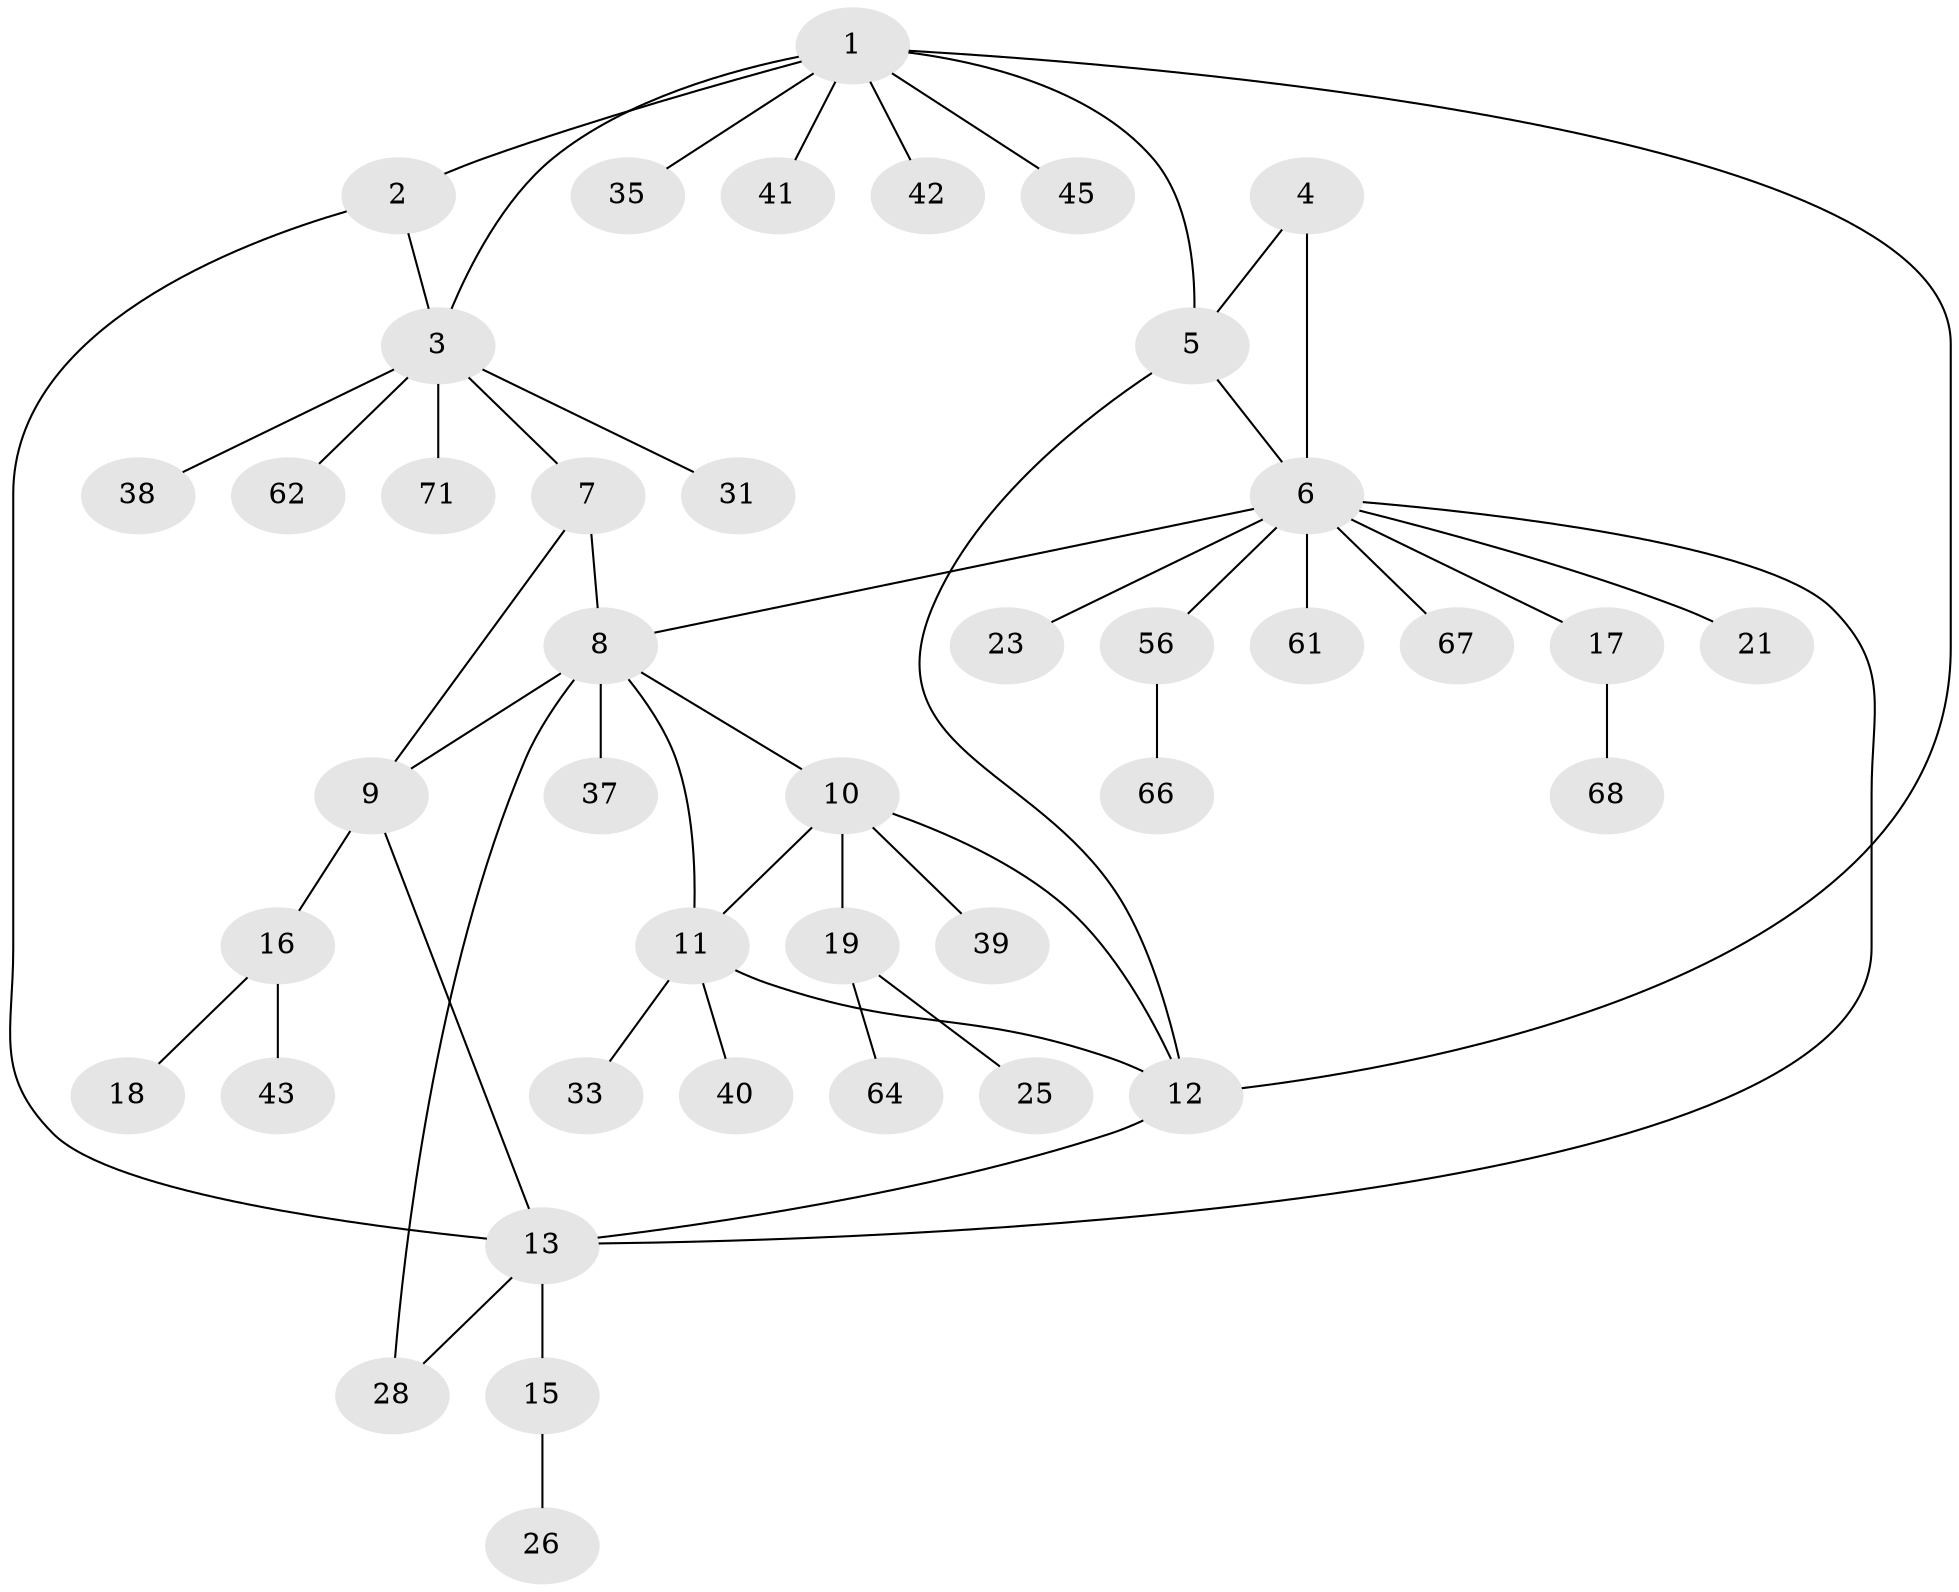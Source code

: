 // original degree distribution, {8: 0.014084507042253521, 5: 0.07042253521126761, 7: 0.04225352112676056, 3: 0.056338028169014086, 4: 0.056338028169014086, 10: 0.014084507042253521, 6: 0.028169014084507043, 2: 0.15492957746478872, 1: 0.5633802816901409}
// Generated by graph-tools (version 1.1) at 2025/19/03/04/25 18:19:51]
// undirected, 42 vertices, 53 edges
graph export_dot {
graph [start="1"]
  node [color=gray90,style=filled];
  1;
  2 [super="+53+30"];
  3;
  4 [super="+65"];
  5;
  6;
  7 [super="+55"];
  8;
  9;
  10 [super="+59+20"];
  11 [super="+24+60+58"];
  12;
  13 [super="+14+29+70"];
  15 [super="+44+27"];
  16 [super="+36+22"];
  17;
  18;
  19;
  21 [super="+46"];
  23;
  25;
  26 [super="+34+48+52+32"];
  28;
  31;
  33 [super="+51"];
  35;
  37 [super="+47"];
  38 [super="+57+54"];
  39;
  40;
  41;
  42;
  43;
  45;
  56 [super="+63"];
  61;
  62;
  64;
  66;
  67;
  68;
  71;
  1 -- 2;
  1 -- 3;
  1 -- 5;
  1 -- 12;
  1 -- 35;
  1 -- 41;
  1 -- 42;
  1 -- 45;
  2 -- 3;
  2 -- 13;
  3 -- 7;
  3 -- 31;
  3 -- 38;
  3 -- 62;
  3 -- 71;
  4 -- 5;
  4 -- 6;
  5 -- 6;
  5 -- 12;
  6 -- 8;
  6 -- 17;
  6 -- 21;
  6 -- 23;
  6 -- 56;
  6 -- 61;
  6 -- 67;
  6 -- 13;
  7 -- 8;
  7 -- 9;
  8 -- 9;
  8 -- 10;
  8 -- 28;
  8 -- 37;
  8 -- 11;
  9 -- 16;
  9 -- 13;
  10 -- 11;
  10 -- 12;
  10 -- 19;
  10 -- 39;
  11 -- 12;
  11 -- 33;
  11 -- 40;
  12 -- 13;
  13 -- 15 [weight=2];
  13 -- 28;
  15 -- 26;
  16 -- 18;
  16 -- 43;
  17 -- 68;
  19 -- 25;
  19 -- 64;
  56 -- 66;
}
